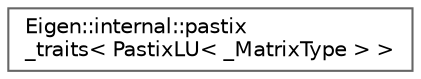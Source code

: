 digraph "Graphical Class Hierarchy"
{
 // LATEX_PDF_SIZE
  bgcolor="transparent";
  edge [fontname=Helvetica,fontsize=10,labelfontname=Helvetica,labelfontsize=10];
  node [fontname=Helvetica,fontsize=10,shape=box,height=0.2,width=0.4];
  rankdir="LR";
  Node0 [id="Node000000",label="Eigen::internal::pastix\l_traits\< PastixLU\< _MatrixType \> \>",height=0.2,width=0.4,color="grey40", fillcolor="white", style="filled",URL="$structEigen_1_1internal_1_1pastix__traits_3_01PastixLU_3_01__MatrixType_01_4_01_4.html",tooltip=" "];
}
